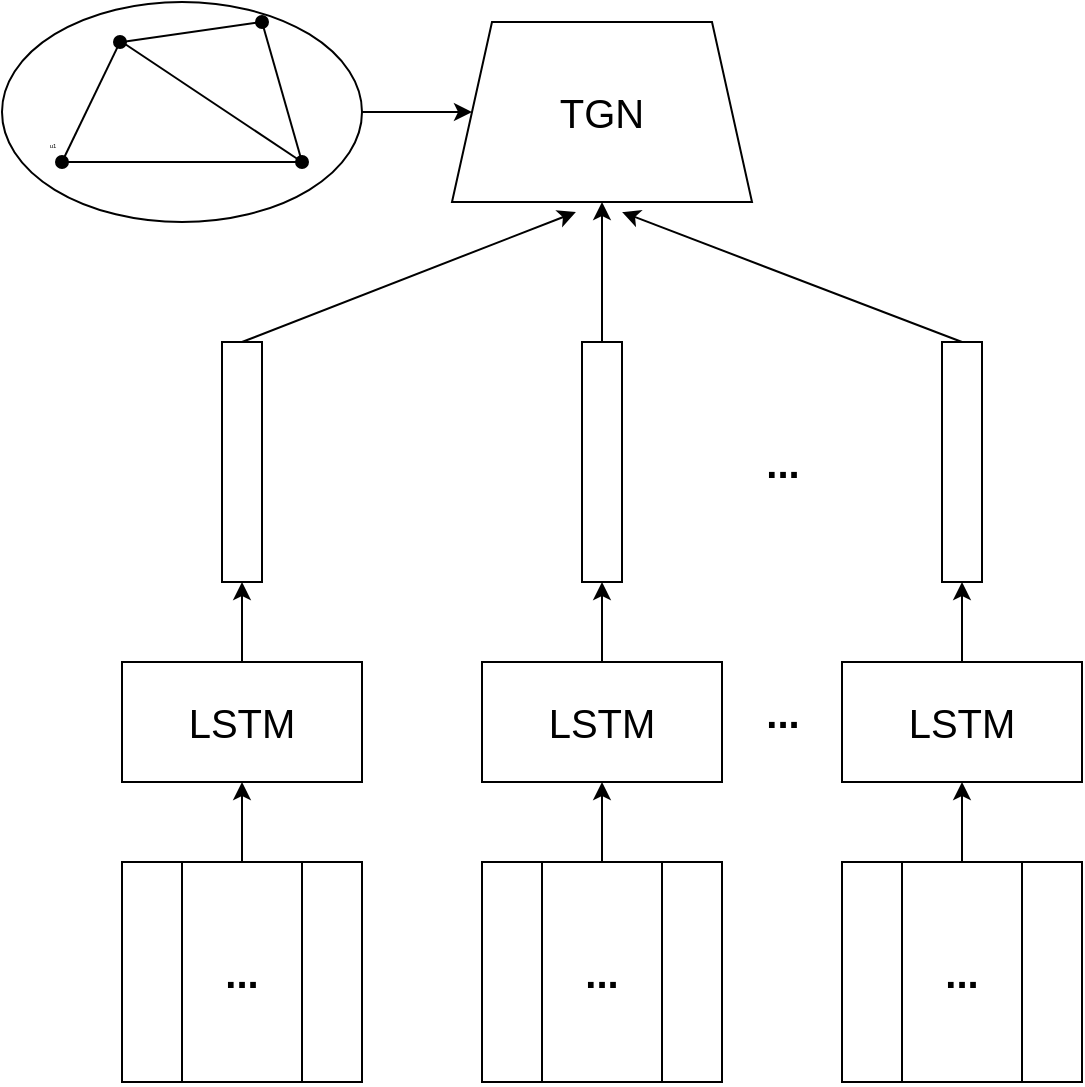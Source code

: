 <mxfile version="15.8.6" type="github">
  <diagram id="BA5yDocTeBRMfmRX3xrZ" name="Page-1">
    <mxGraphModel dx="946" dy="1815" grid="1" gridSize="10" guides="1" tooltips="1" connect="1" arrows="1" fold="1" page="1" pageScale="1" pageWidth="827" pageHeight="1169" math="0" shadow="0">
      <root>
        <mxCell id="0" />
        <mxCell id="1" parent="0" />
        <mxCell id="0VbEOamPu5hYWnjHaYcF-12" value="" style="edgeStyle=orthogonalEdgeStyle;rounded=0;orthogonalLoop=1;jettySize=auto;html=1;fontSize=20;" edge="1" parent="1" source="0VbEOamPu5hYWnjHaYcF-5" target="0VbEOamPu5hYWnjHaYcF-11">
          <mxGeometry relative="1" as="geometry" />
        </mxCell>
        <mxCell id="0VbEOamPu5hYWnjHaYcF-5" value="..." style="rounded=0;whiteSpace=wrap;html=1;fontSize=20;gradientColor=none;align=center;verticalAlign=middle;fontStyle=1" vertex="1" parent="1">
          <mxGeometry x="200" y="290" width="120" height="110" as="geometry" />
        </mxCell>
        <mxCell id="0VbEOamPu5hYWnjHaYcF-16" value="" style="edgeStyle=none;rounded=0;orthogonalLoop=1;jettySize=auto;html=1;fontSize=20;endArrow=classic;endFill=1;strokeColor=default;" edge="1" parent="1" source="0VbEOamPu5hYWnjHaYcF-11" target="0VbEOamPu5hYWnjHaYcF-15">
          <mxGeometry relative="1" as="geometry" />
        </mxCell>
        <mxCell id="0VbEOamPu5hYWnjHaYcF-11" value="LSTM" style="rounded=0;whiteSpace=wrap;html=1;fontSize=20;gradientColor=none;" vertex="1" parent="1">
          <mxGeometry x="200" y="190" width="120" height="60" as="geometry" />
        </mxCell>
        <mxCell id="0VbEOamPu5hYWnjHaYcF-13" style="orthogonalLoop=1;jettySize=auto;html=1;exitX=0.25;exitY=1;exitDx=0;exitDy=0;fontSize=20;strokeColor=default;rounded=0;entryX=0.25;entryY=0;entryDx=0;entryDy=0;endArrow=none;endFill=0;" edge="1" parent="1" source="0VbEOamPu5hYWnjHaYcF-5" target="0VbEOamPu5hYWnjHaYcF-5">
          <mxGeometry relative="1" as="geometry">
            <mxPoint x="230" y="300" as="targetPoint" />
          </mxGeometry>
        </mxCell>
        <mxCell id="0VbEOamPu5hYWnjHaYcF-14" style="edgeStyle=none;rounded=0;orthogonalLoop=1;jettySize=auto;html=1;exitX=0.75;exitY=0;exitDx=0;exitDy=0;entryX=0.75;entryY=1;entryDx=0;entryDy=0;fontSize=20;endArrow=none;endFill=0;strokeColor=default;" edge="1" parent="1" source="0VbEOamPu5hYWnjHaYcF-5" target="0VbEOamPu5hYWnjHaYcF-5">
          <mxGeometry relative="1" as="geometry" />
        </mxCell>
        <mxCell id="0VbEOamPu5hYWnjHaYcF-15" value="" style="whiteSpace=wrap;html=1;rounded=0;fontSize=20;direction=south;" vertex="1" parent="1">
          <mxGeometry x="250" y="30" width="20" height="120" as="geometry" />
        </mxCell>
        <mxCell id="0VbEOamPu5hYWnjHaYcF-19" value="" style="edgeStyle=orthogonalEdgeStyle;rounded=0;orthogonalLoop=1;jettySize=auto;html=1;fontSize=20;" edge="1" parent="1" source="0VbEOamPu5hYWnjHaYcF-20" target="0VbEOamPu5hYWnjHaYcF-22">
          <mxGeometry relative="1" as="geometry" />
        </mxCell>
        <mxCell id="0VbEOamPu5hYWnjHaYcF-20" value="..." style="rounded=0;whiteSpace=wrap;html=1;fontSize=20;gradientColor=none;align=center;verticalAlign=middle;fontStyle=1" vertex="1" parent="1">
          <mxGeometry x="380" y="290" width="120" height="110" as="geometry" />
        </mxCell>
        <mxCell id="0VbEOamPu5hYWnjHaYcF-21" value="" style="edgeStyle=none;rounded=0;orthogonalLoop=1;jettySize=auto;html=1;fontSize=20;endArrow=classic;endFill=1;strokeColor=default;" edge="1" parent="1" source="0VbEOamPu5hYWnjHaYcF-22" target="0VbEOamPu5hYWnjHaYcF-25">
          <mxGeometry relative="1" as="geometry" />
        </mxCell>
        <mxCell id="0VbEOamPu5hYWnjHaYcF-22" value="LSTM" style="rounded=0;whiteSpace=wrap;html=1;fontSize=20;gradientColor=none;" vertex="1" parent="1">
          <mxGeometry x="380" y="190" width="120" height="60" as="geometry" />
        </mxCell>
        <mxCell id="0VbEOamPu5hYWnjHaYcF-23" style="orthogonalLoop=1;jettySize=auto;html=1;exitX=0.25;exitY=1;exitDx=0;exitDy=0;fontSize=20;strokeColor=default;rounded=0;entryX=0.25;entryY=0;entryDx=0;entryDy=0;endArrow=none;endFill=0;" edge="1" parent="1" source="0VbEOamPu5hYWnjHaYcF-20" target="0VbEOamPu5hYWnjHaYcF-20">
          <mxGeometry relative="1" as="geometry">
            <mxPoint x="410" y="300" as="targetPoint" />
          </mxGeometry>
        </mxCell>
        <mxCell id="0VbEOamPu5hYWnjHaYcF-24" style="edgeStyle=none;rounded=0;orthogonalLoop=1;jettySize=auto;html=1;exitX=0.75;exitY=0;exitDx=0;exitDy=0;entryX=0.75;entryY=1;entryDx=0;entryDy=0;fontSize=20;endArrow=none;endFill=0;strokeColor=default;" edge="1" parent="1" source="0VbEOamPu5hYWnjHaYcF-20" target="0VbEOamPu5hYWnjHaYcF-20">
          <mxGeometry relative="1" as="geometry" />
        </mxCell>
        <mxCell id="0VbEOamPu5hYWnjHaYcF-25" value="" style="whiteSpace=wrap;html=1;rounded=0;fontSize=20;direction=south;" vertex="1" parent="1">
          <mxGeometry x="430" y="30" width="20" height="120" as="geometry" />
        </mxCell>
        <mxCell id="0VbEOamPu5hYWnjHaYcF-26" value="" style="edgeStyle=orthogonalEdgeStyle;rounded=0;orthogonalLoop=1;jettySize=auto;html=1;fontSize=20;" edge="1" parent="1" source="0VbEOamPu5hYWnjHaYcF-27" target="0VbEOamPu5hYWnjHaYcF-29">
          <mxGeometry relative="1" as="geometry" />
        </mxCell>
        <mxCell id="0VbEOamPu5hYWnjHaYcF-27" value="..." style="rounded=0;whiteSpace=wrap;html=1;fontSize=20;gradientColor=none;align=center;verticalAlign=middle;fontStyle=1" vertex="1" parent="1">
          <mxGeometry x="560" y="290" width="120" height="110" as="geometry" />
        </mxCell>
        <mxCell id="0VbEOamPu5hYWnjHaYcF-28" value="" style="edgeStyle=none;rounded=0;orthogonalLoop=1;jettySize=auto;html=1;fontSize=20;endArrow=classic;endFill=1;strokeColor=default;" edge="1" parent="1" source="0VbEOamPu5hYWnjHaYcF-29" target="0VbEOamPu5hYWnjHaYcF-32">
          <mxGeometry relative="1" as="geometry" />
        </mxCell>
        <mxCell id="0VbEOamPu5hYWnjHaYcF-29" value="LSTM" style="rounded=0;whiteSpace=wrap;html=1;fontSize=20;gradientColor=none;" vertex="1" parent="1">
          <mxGeometry x="560" y="190" width="120" height="60" as="geometry" />
        </mxCell>
        <mxCell id="0VbEOamPu5hYWnjHaYcF-30" style="orthogonalLoop=1;jettySize=auto;html=1;exitX=0.25;exitY=1;exitDx=0;exitDy=0;fontSize=20;strokeColor=default;rounded=0;entryX=0.25;entryY=0;entryDx=0;entryDy=0;endArrow=none;endFill=0;" edge="1" parent="1" source="0VbEOamPu5hYWnjHaYcF-27" target="0VbEOamPu5hYWnjHaYcF-27">
          <mxGeometry relative="1" as="geometry">
            <mxPoint x="590" y="300" as="targetPoint" />
          </mxGeometry>
        </mxCell>
        <mxCell id="0VbEOamPu5hYWnjHaYcF-31" style="edgeStyle=none;rounded=0;orthogonalLoop=1;jettySize=auto;html=1;exitX=0.75;exitY=0;exitDx=0;exitDy=0;entryX=0.75;entryY=1;entryDx=0;entryDy=0;fontSize=20;endArrow=none;endFill=0;strokeColor=default;" edge="1" parent="1" source="0VbEOamPu5hYWnjHaYcF-27" target="0VbEOamPu5hYWnjHaYcF-27">
          <mxGeometry relative="1" as="geometry" />
        </mxCell>
        <mxCell id="0VbEOamPu5hYWnjHaYcF-32" value="" style="whiteSpace=wrap;html=1;rounded=0;fontSize=20;direction=south;" vertex="1" parent="1">
          <mxGeometry x="610" y="30" width="20" height="120" as="geometry" />
        </mxCell>
        <mxCell id="0VbEOamPu5hYWnjHaYcF-33" value="&lt;b&gt;...&lt;/b&gt;" style="text;html=1;align=center;verticalAlign=middle;resizable=0;points=[];autosize=1;strokeColor=none;fillColor=none;fontSize=20;" vertex="1" parent="1">
          <mxGeometry x="515" y="200" width="30" height="30" as="geometry" />
        </mxCell>
        <mxCell id="0VbEOamPu5hYWnjHaYcF-35" value="&lt;b&gt;...&lt;/b&gt;" style="text;html=1;align=center;verticalAlign=middle;resizable=0;points=[];autosize=1;strokeColor=none;fillColor=none;fontSize=20;" vertex="1" parent="1">
          <mxGeometry x="515" y="75" width="30" height="30" as="geometry" />
        </mxCell>
        <mxCell id="0VbEOamPu5hYWnjHaYcF-41" value="" style="edgeStyle=none;rounded=0;orthogonalLoop=1;jettySize=auto;html=1;fontSize=20;endArrow=classic;endFill=1;strokeColor=default;" edge="1" parent="1" source="0VbEOamPu5hYWnjHaYcF-40" target="0VbEOamPu5hYWnjHaYcF-36">
          <mxGeometry relative="1" as="geometry" />
        </mxCell>
        <mxCell id="0VbEOamPu5hYWnjHaYcF-36" value="TGN" style="shape=trapezoid;perimeter=trapezoidPerimeter;whiteSpace=wrap;html=1;fixedSize=1;fontSize=20;gradientColor=none;" vertex="1" parent="1">
          <mxGeometry x="365" y="-130" width="150" height="90" as="geometry" />
        </mxCell>
        <mxCell id="0VbEOamPu5hYWnjHaYcF-37" value="" style="endArrow=classic;html=1;rounded=0;fontSize=20;strokeColor=default;exitX=0;exitY=0.5;exitDx=0;exitDy=0;entryX=0.413;entryY=1.056;entryDx=0;entryDy=0;entryPerimeter=0;" edge="1" parent="1" source="0VbEOamPu5hYWnjHaYcF-15" target="0VbEOamPu5hYWnjHaYcF-36">
          <mxGeometry width="50" height="50" relative="1" as="geometry">
            <mxPoint x="390" y="120" as="sourcePoint" />
            <mxPoint x="400" y="-30" as="targetPoint" />
          </mxGeometry>
        </mxCell>
        <mxCell id="0VbEOamPu5hYWnjHaYcF-38" value="" style="endArrow=classic;html=1;rounded=0;fontSize=20;strokeColor=default;exitX=0;exitY=0.5;exitDx=0;exitDy=0;entryX=0.5;entryY=1;entryDx=0;entryDy=0;" edge="1" parent="1" source="0VbEOamPu5hYWnjHaYcF-25" target="0VbEOamPu5hYWnjHaYcF-36">
          <mxGeometry width="50" height="50" relative="1" as="geometry">
            <mxPoint x="390" y="120" as="sourcePoint" />
            <mxPoint x="440" y="-20" as="targetPoint" />
          </mxGeometry>
        </mxCell>
        <mxCell id="0VbEOamPu5hYWnjHaYcF-39" value="" style="endArrow=classic;html=1;rounded=0;fontSize=20;strokeColor=default;exitX=0;exitY=0.5;exitDx=0;exitDy=0;entryX=0.567;entryY=1.056;entryDx=0;entryDy=0;entryPerimeter=0;" edge="1" parent="1" source="0VbEOamPu5hYWnjHaYcF-32" target="0VbEOamPu5hYWnjHaYcF-36">
          <mxGeometry width="50" height="50" relative="1" as="geometry">
            <mxPoint x="390" y="120" as="sourcePoint" />
            <mxPoint x="480" y="-30" as="targetPoint" />
          </mxGeometry>
        </mxCell>
        <mxCell id="0VbEOamPu5hYWnjHaYcF-40" value="" style="ellipse;whiteSpace=wrap;html=1;fontSize=20;" vertex="1" parent="1">
          <mxGeometry x="140" y="-140" width="180" height="110" as="geometry" />
        </mxCell>
        <mxCell id="0VbEOamPu5hYWnjHaYcF-45" value="" style="endArrow=oval;html=1;rounded=0;fontSize=20;strokeColor=default;endFill=1;" edge="1" parent="1">
          <mxGeometry width="50" height="50" relative="1" as="geometry">
            <mxPoint x="170" y="-60" as="sourcePoint" />
            <mxPoint x="199" y="-120" as="targetPoint" />
          </mxGeometry>
        </mxCell>
        <mxCell id="0VbEOamPu5hYWnjHaYcF-46" value="" style="endArrow=oval;html=1;rounded=0;fontSize=20;strokeColor=default;endFill=1;" edge="1" parent="1">
          <mxGeometry width="50" height="50" relative="1" as="geometry">
            <mxPoint x="200" y="-120" as="sourcePoint" />
            <mxPoint x="270" y="-130" as="targetPoint" />
          </mxGeometry>
        </mxCell>
        <mxCell id="0VbEOamPu5hYWnjHaYcF-47" value="" style="endArrow=oval;html=1;rounded=0;fontSize=20;strokeColor=default;endFill=1;startArrow=oval;startFill=1;" edge="1" parent="1">
          <mxGeometry width="50" height="50" relative="1" as="geometry">
            <mxPoint x="170" y="-60" as="sourcePoint" />
            <mxPoint x="290" y="-60" as="targetPoint" />
          </mxGeometry>
        </mxCell>
        <mxCell id="0VbEOamPu5hYWnjHaYcF-48" value="" style="endArrow=none;html=1;rounded=0;fontSize=20;strokeColor=default;" edge="1" parent="1">
          <mxGeometry width="50" height="50" relative="1" as="geometry">
            <mxPoint x="270" y="-130" as="sourcePoint" />
            <mxPoint x="290" y="-60" as="targetPoint" />
          </mxGeometry>
        </mxCell>
        <mxCell id="0VbEOamPu5hYWnjHaYcF-49" value="" style="endArrow=none;html=1;rounded=0;fontSize=20;strokeColor=default;" edge="1" parent="1">
          <mxGeometry width="50" height="50" relative="1" as="geometry">
            <mxPoint x="200" y="-120" as="sourcePoint" />
            <mxPoint x="290" y="-60" as="targetPoint" />
          </mxGeometry>
        </mxCell>
        <mxCell id="0VbEOamPu5hYWnjHaYcF-50" value="&lt;font style=&quot;font-size: 3px&quot;&gt;u1&lt;/font&gt;" style="text;html=1;align=center;verticalAlign=middle;resizable=0;points=[];autosize=1;strokeColor=none;fillColor=none;fontSize=20;" vertex="1" parent="1">
          <mxGeometry x="150" y="-90" width="30" height="30" as="geometry" />
        </mxCell>
      </root>
    </mxGraphModel>
  </diagram>
</mxfile>

